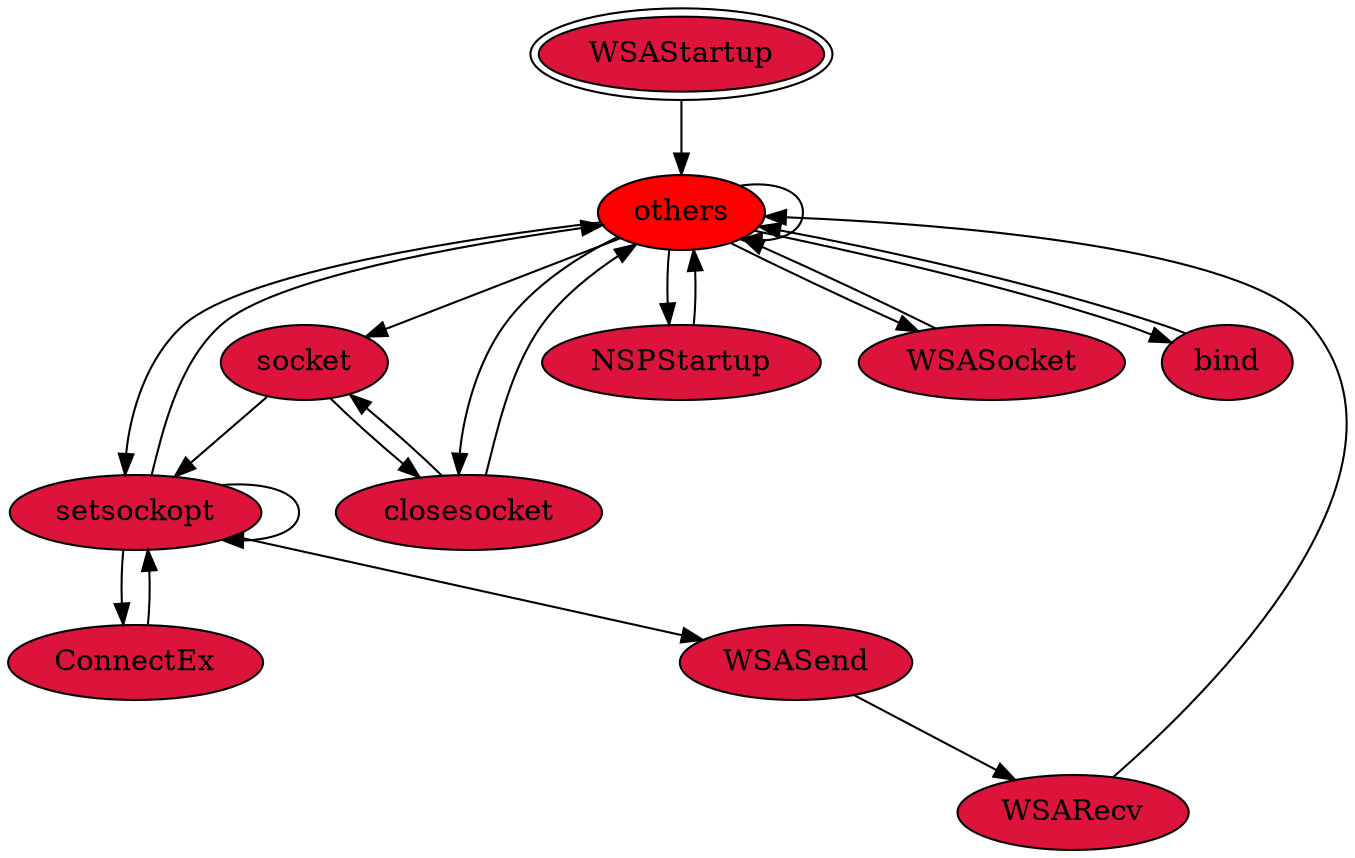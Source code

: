 digraph "./REPORTS/6028/API_PER_CATEGORY/InternetConnect.exe_3324_Windows Sockets (Winsock)_API_per_Category_Transition_Matrix" {
	WSAStartup [label=WSAStartup fillcolor=crimson peripheries=2 style=filled]
	others [label=others fillcolor=red style=filled]
	WSAStartup -> others [label=""]
	others -> others [label=""]
	socket [label=socket fillcolor=crimson style=filled]
	others -> socket [label=""]
	setsockopt [label=setsockopt fillcolor=crimson style=filled]
	others -> setsockopt [label=""]
	closesocket [label=closesocket fillcolor=crimson style=filled]
	others -> closesocket [label=""]
	NSPStartup [label=NSPStartup fillcolor=crimson style=filled]
	others -> NSPStartup [label=""]
	WSASocket [label=WSASocket fillcolor=crimson style=filled]
	others -> WSASocket [label=""]
	bind [label=bind fillcolor=crimson style=filled]
	others -> bind [label=""]
	socket -> setsockopt [label=""]
	socket -> closesocket [label=""]
	setsockopt -> others [label=""]
	setsockopt -> setsockopt [label=""]
	ConnectEx [label=ConnectEx fillcolor=crimson style=filled]
	setsockopt -> ConnectEx [label=""]
	WSASend [label=WSASend fillcolor=crimson style=filled]
	setsockopt -> WSASend [label=""]
	closesocket -> others [label=""]
	closesocket -> socket [label=""]
	NSPStartup -> others [label=""]
	WSASocket -> others [label=""]
	bind -> others [label=""]
	ConnectEx -> setsockopt [label=""]
	WSARecv [label=WSARecv fillcolor=crimson style=filled]
	WSASend -> WSARecv [label=""]
	WSARecv -> others [label=""]
}
